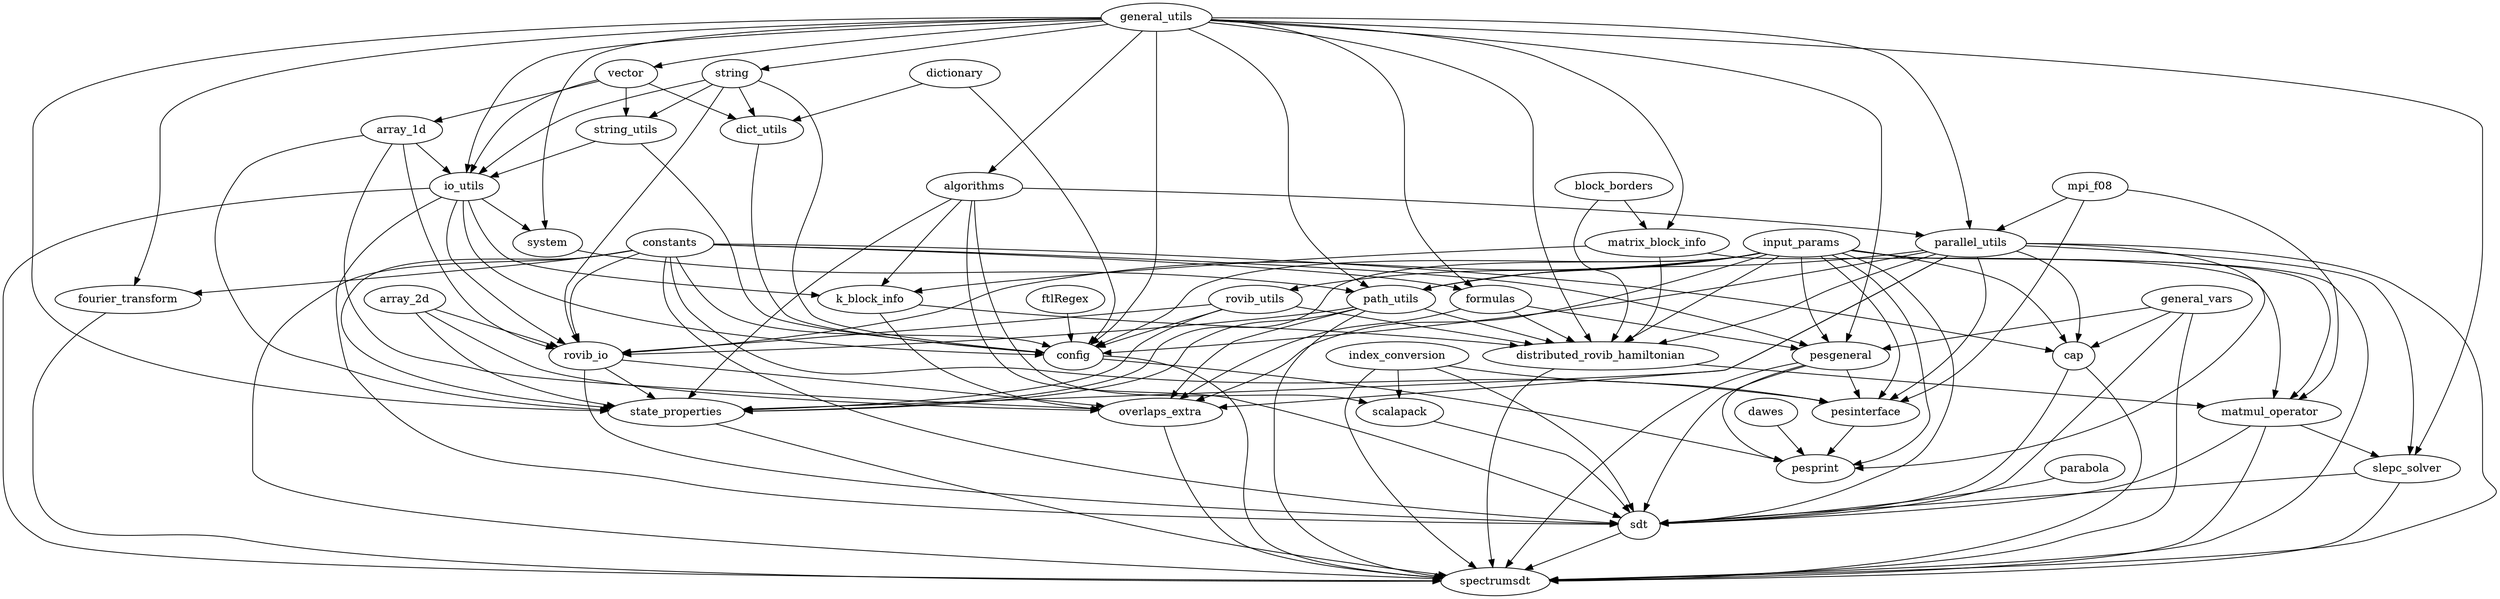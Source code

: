 digraph code_structure {
  algorithms -> k_block_info
  algorithms -> parallel_utils
  algorithms -> scalapack
  algorithms -> sdt
  algorithms -> state_properties

  array_1d -> io_utils
  array_1d -> overlaps_extra
  array_1d -> rovib_io
  array_1d -> state_properties
  
  array_2d -> overlaps_extra
  array_2d -> rovib_io
  array_2d -> state_properties
  
  block_borders -> distributed_rovib_hamiltonian
  block_borders -> matrix_block_info
  
  cap -> sdt
  cap -> spectrumsdt
  
  config -> pesprint
  config -> spectrumsdt
  
  constants -> cap
  constants -> config
  constants -> formulas
  constants -> fourier_transform
  constants -> pesinterface
  constants -> pesgeneral
  constants -> rovib_io
  constants -> sdt
  constants -> spectrumsdt
  constants -> state_properties
  
  dawes -> pesprint
  
  dictionary -> config
  dictionary -> dict_utils
  
  dict_utils -> config
  
  distributed_rovib_hamiltonian -> matmul_operator
  distributed_rovib_hamiltonian -> spectrumsdt
  
  formulas -> distributed_rovib_hamiltonian
  formulas -> overlaps_extra
  formulas -> pesgeneral

  fourier_transform -> spectrumsdt
  
  ftlRegex -> config
  
  general_vars -> cap
  general_vars -> pesgeneral
  general_vars -> sdt
  general_vars -> spectrumsdt

  general_utils -> algorithms
  general_utils -> config
  general_utils -> distributed_rovib_hamiltonian
  general_utils -> formulas
  general_utils -> fourier_transform
  general_utils -> io_utils
  general_utils -> matrix_block_info
  general_utils -> parallel_utils
  general_utils -> path_utils
  general_utils -> pesgeneral
  general_utils -> slepc_solver
  general_utils -> state_properties
  general_utils -> string
  general_utils -> system
  general_utils -> vector
  
  index_conversion -> pesinterface
  index_conversion -> scalapack
  index_conversion -> sdt
  index_conversion -> spectrumsdt
  
  input_params -> cap
  input_params -> config
  input_params -> distributed_rovib_hamiltonian
  input_params -> matmul_operator
  input_params -> overlaps_extra
  input_params -> path_utils
  input_params -> pesgeneral
  input_params -> pesinterface
  input_params -> pesprint
  input_params -> rovib_io
  input_params -> rovib_utils
  input_params -> sdt
  input_params -> spectrumsdt
  input_params -> state_properties
  
  io_utils -> config
  io_utils -> k_block_info
  io_utils -> rovib_io
  io_utils -> sdt
  io_utils -> spectrumsdt
  io_utils -> system
  
  k_block_info -> distributed_rovib_hamiltonian
  k_block_info -> overlaps_extra
    
  matmul_operator -> sdt
  matmul_operator -> slepc_solver
  matmul_operator -> spectrumsdt
  
  matrix_block_info -> distributed_rovib_hamiltonian
  matrix_block_info -> k_block_info
  matrix_block_info -> matmul_operator
  
  mpi_f08 -> matmul_operator
  mpi_f08 -> parallel_utils
  mpi_f08 -> pesinterface
  
  overlaps_extra -> spectrumsdt
  
  parabola -> sdt
  
  parallel_utils -> cap
  parallel_utils -> config
  parallel_utils -> distributed_rovib_hamiltonian
  parallel_utils -> overlaps_extra
  parallel_utils -> path_utils
  parallel_utils -> pesinterface
  parallel_utils -> pesprint
  parallel_utils -> slepc_solver
  parallel_utils -> spectrumsdt
  parallel_utils -> state_properties
  
  path_utils -> distributed_rovib_hamiltonian
  path_utils -> overlaps_extra
  path_utils -> rovib_io
  path_utils -> spectrumsdt
  path_utils -> state_properties
  
  pesgeneral -> pesinterface
  pesgeneral -> pesprint
  pesgeneral -> sdt
  pesgeneral -> spectrumsdt
  
  pesinterface -> pesprint
  
  rovib_io -> overlaps_extra
  rovib_io -> sdt
  rovib_io -> state_properties
  
  rovib_utils -> config
  rovib_utils -> distributed_rovib_hamiltonian
  rovib_utils -> rovib_io
  rovib_utils -> state_properties
  
  scalapack -> sdt
  
  sdt -> spectrumsdt
  
  slepc_solver -> sdt
  slepc_solver -> spectrumsdt
  
  state_properties -> spectrumsdt
  
  string -> io_utils
  string -> config
  string -> dict_utils
  string -> rovib_io
  string -> string_utils
  
  string_utils -> config
  string_utils -> io_utils
  
  system -> path_utils
  
  vector -> array_1d
  vector -> io_utils
  vector -> dict_utils
  vector -> string_utils
}
